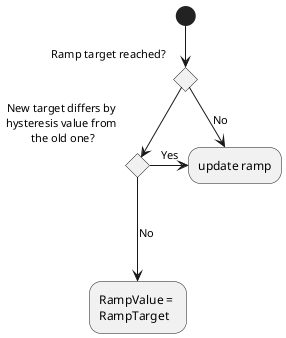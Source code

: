 @startuml
(*) --> If "Ramp target reached?" then
    If "New target differs by \nhysteresis value from \nthe old one?" then
    -> [Yes] "update ramp" as ur
    else
    ---> [No] "RampValue = \nRampTarget"
    Endif
else
--> [No] ur
Endif
@enduml